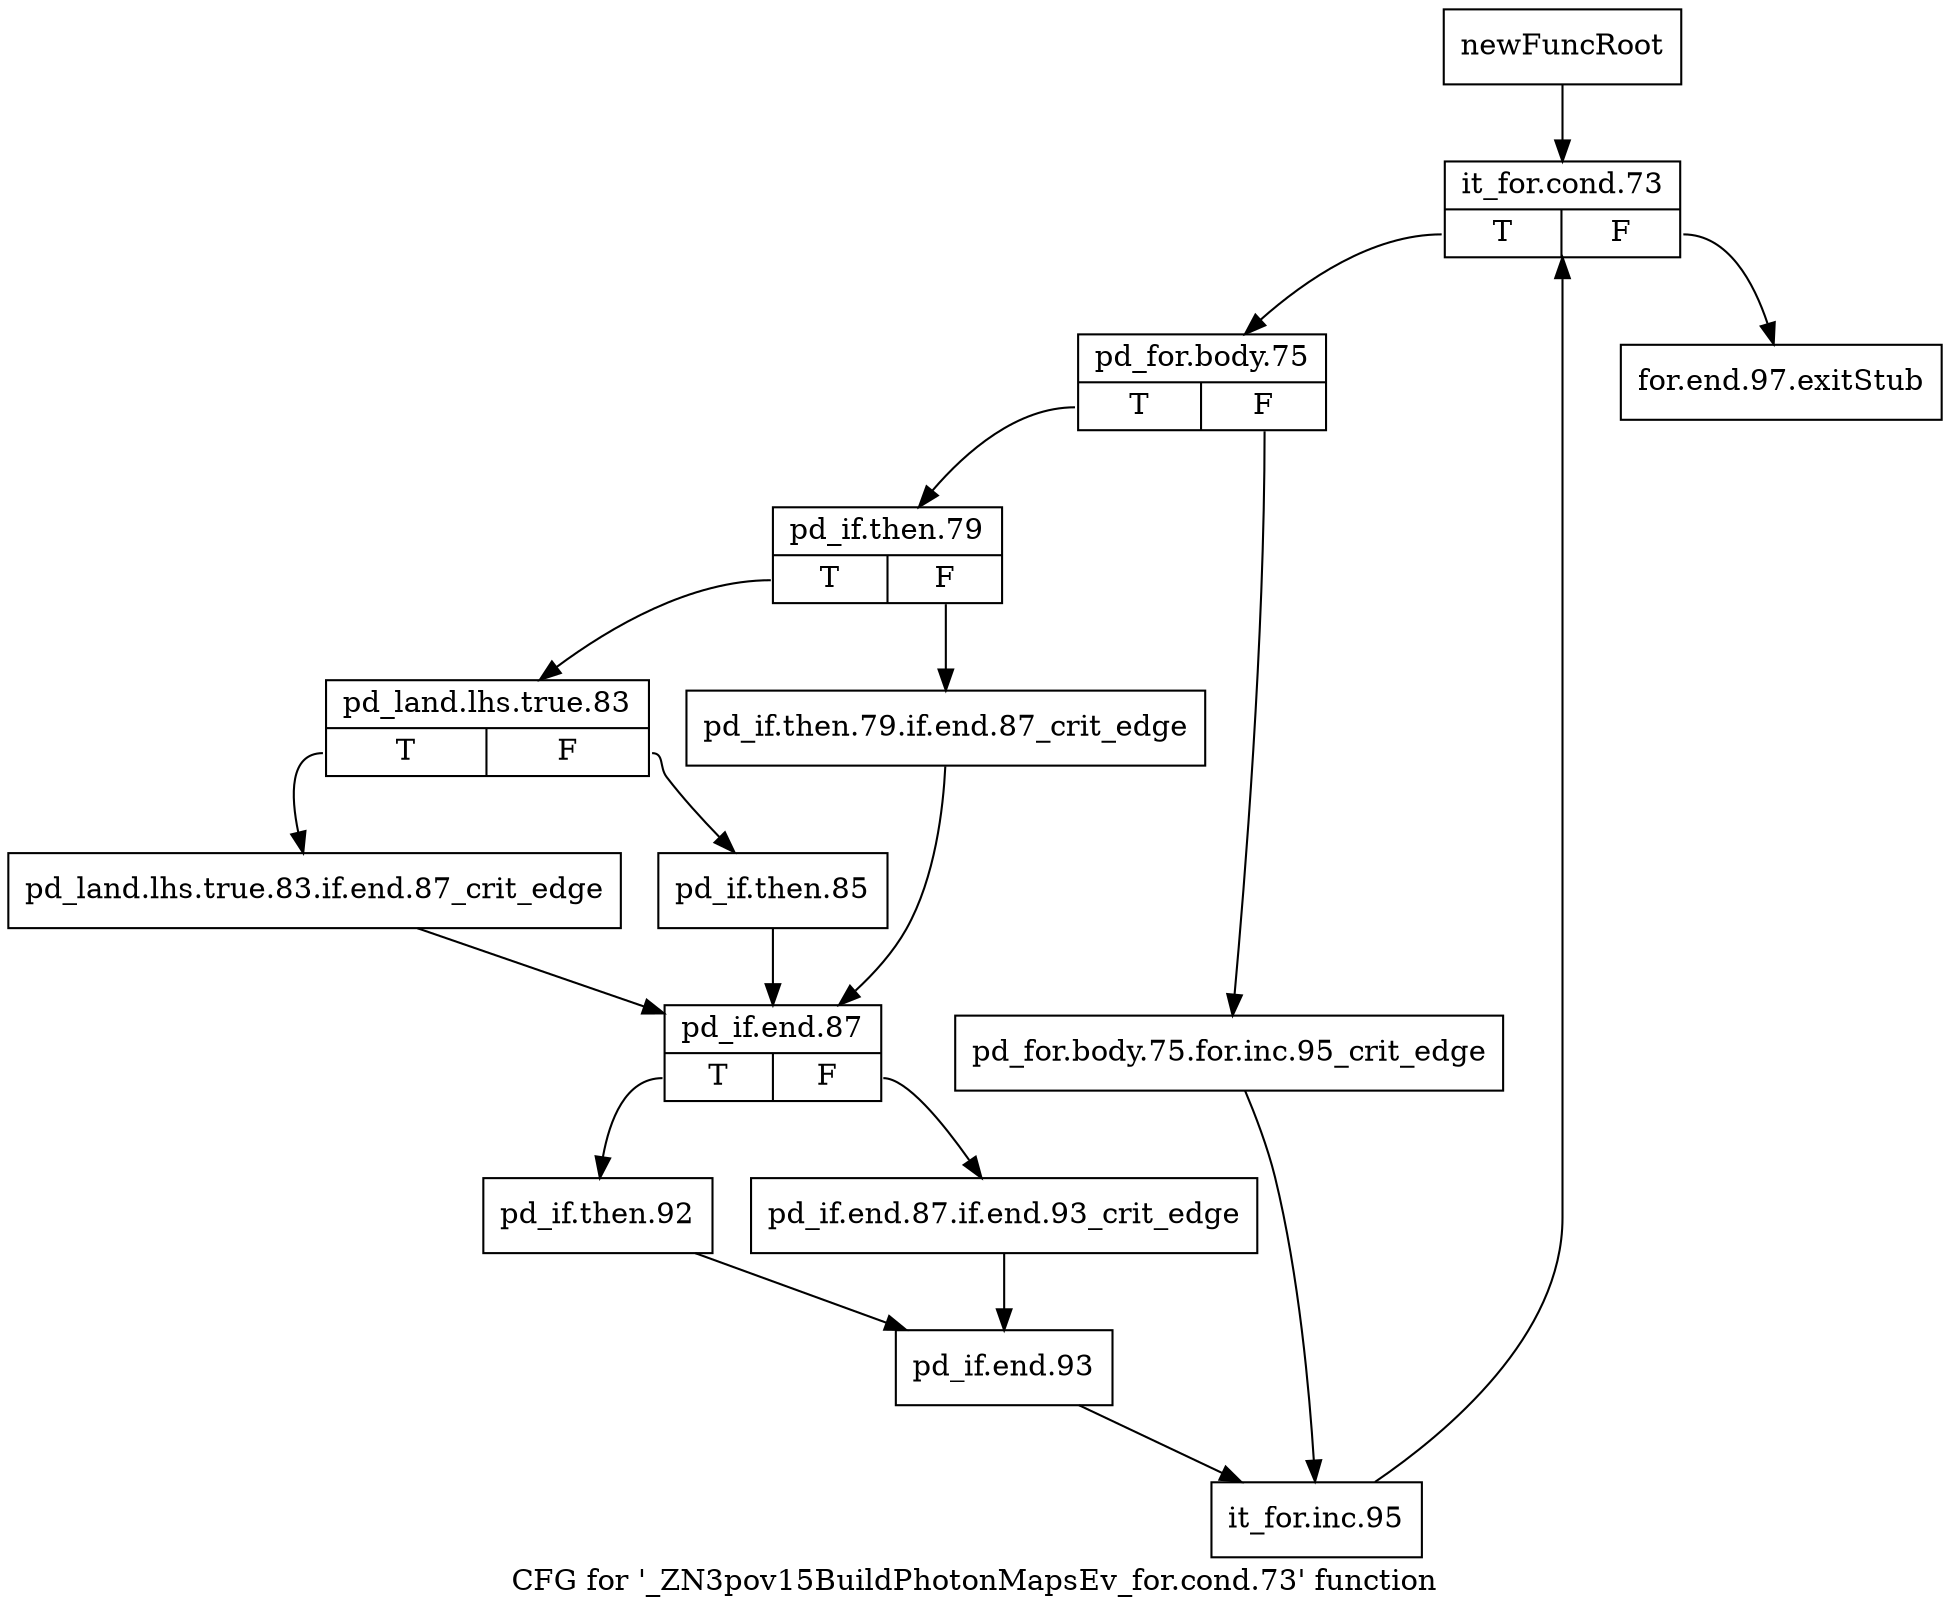 digraph "CFG for '_ZN3pov15BuildPhotonMapsEv_for.cond.73' function" {
	label="CFG for '_ZN3pov15BuildPhotonMapsEv_for.cond.73' function";

	Node0x29d8ec0 [shape=record,label="{newFuncRoot}"];
	Node0x29d8ec0 -> Node0x29d93d0;
	Node0x29d9380 [shape=record,label="{for.end.97.exitStub}"];
	Node0x29d93d0 [shape=record,label="{it_for.cond.73|{<s0>T|<s1>F}}"];
	Node0x29d93d0:s0 -> Node0x29d9420;
	Node0x29d93d0:s1 -> Node0x29d9380;
	Node0x29d9420 [shape=record,label="{pd_for.body.75|{<s0>T|<s1>F}}"];
	Node0x29d9420:s0 -> Node0x29d94c0;
	Node0x29d9420:s1 -> Node0x29d9470;
	Node0x29d9470 [shape=record,label="{pd_for.body.75.for.inc.95_crit_edge}"];
	Node0x29d9470 -> Node0x29d9790;
	Node0x29d94c0 [shape=record,label="{pd_if.then.79|{<s0>T|<s1>F}}"];
	Node0x29d94c0:s0 -> Node0x29d9560;
	Node0x29d94c0:s1 -> Node0x29d9510;
	Node0x29d9510 [shape=record,label="{pd_if.then.79.if.end.87_crit_edge}"];
	Node0x29d9510 -> Node0x29d9650;
	Node0x29d9560 [shape=record,label="{pd_land.lhs.true.83|{<s0>T|<s1>F}}"];
	Node0x29d9560:s0 -> Node0x29d9600;
	Node0x29d9560:s1 -> Node0x29d95b0;
	Node0x29d95b0 [shape=record,label="{pd_if.then.85}"];
	Node0x29d95b0 -> Node0x29d9650;
	Node0x29d9600 [shape=record,label="{pd_land.lhs.true.83.if.end.87_crit_edge}"];
	Node0x29d9600 -> Node0x29d9650;
	Node0x29d9650 [shape=record,label="{pd_if.end.87|{<s0>T|<s1>F}}"];
	Node0x29d9650:s0 -> Node0x29d96f0;
	Node0x29d9650:s1 -> Node0x29d96a0;
	Node0x29d96a0 [shape=record,label="{pd_if.end.87.if.end.93_crit_edge}"];
	Node0x29d96a0 -> Node0x29d9740;
	Node0x29d96f0 [shape=record,label="{pd_if.then.92}"];
	Node0x29d96f0 -> Node0x29d9740;
	Node0x29d9740 [shape=record,label="{pd_if.end.93}"];
	Node0x29d9740 -> Node0x29d9790;
	Node0x29d9790 [shape=record,label="{it_for.inc.95}"];
	Node0x29d9790 -> Node0x29d93d0;
}
